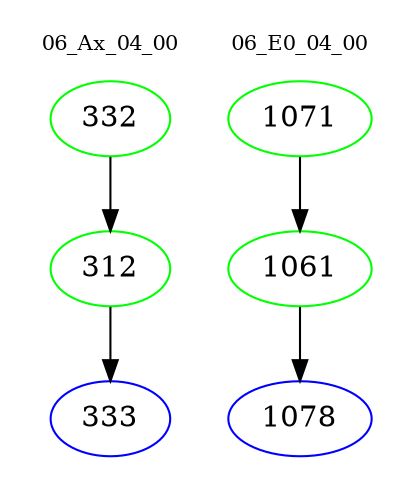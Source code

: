 digraph{
subgraph cluster_0 {
color = white
label = "06_Ax_04_00";
fontsize=10;
T0_332 [label="332", color="green"]
T0_332 -> T0_312 [color="black"]
T0_312 [label="312", color="green"]
T0_312 -> T0_333 [color="black"]
T0_333 [label="333", color="blue"]
}
subgraph cluster_1 {
color = white
label = "06_E0_04_00";
fontsize=10;
T1_1071 [label="1071", color="green"]
T1_1071 -> T1_1061 [color="black"]
T1_1061 [label="1061", color="green"]
T1_1061 -> T1_1078 [color="black"]
T1_1078 [label="1078", color="blue"]
}
}
